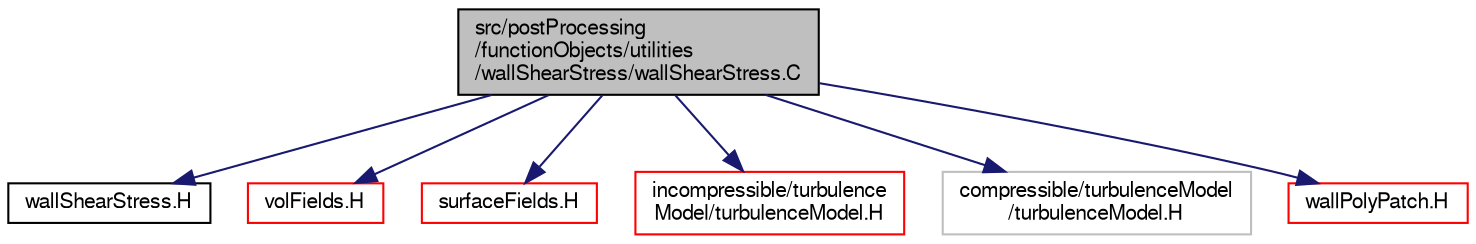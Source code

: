 digraph "src/postProcessing/functionObjects/utilities/wallShearStress/wallShearStress.C"
{
  bgcolor="transparent";
  edge [fontname="FreeSans",fontsize="10",labelfontname="FreeSans",labelfontsize="10"];
  node [fontname="FreeSans",fontsize="10",shape=record];
  Node0 [label="src/postProcessing\l/functionObjects/utilities\l/wallShearStress/wallShearStress.C",height=0.2,width=0.4,color="black", fillcolor="grey75", style="filled", fontcolor="black"];
  Node0 -> Node1 [color="midnightblue",fontsize="10",style="solid",fontname="FreeSans"];
  Node1 [label="wallShearStress.H",height=0.2,width=0.4,color="black",URL="$a13904.html"];
  Node0 -> Node2 [color="midnightblue",fontsize="10",style="solid",fontname="FreeSans"];
  Node2 [label="volFields.H",height=0.2,width=0.4,color="red",URL="$a02750.html"];
  Node0 -> Node301 [color="midnightblue",fontsize="10",style="solid",fontname="FreeSans"];
  Node301 [label="surfaceFields.H",height=0.2,width=0.4,color="red",URL="$a02735.html",tooltip="Foam::surfaceFields. "];
  Node0 -> Node308 [color="midnightblue",fontsize="10",style="solid",fontname="FreeSans"];
  Node308 [label="incompressible/turbulence\lModel/turbulenceModel.H",height=0.2,width=0.4,color="red",URL="$a40271.html"];
  Node0 -> Node312 [color="midnightblue",fontsize="10",style="solid",fontname="FreeSans"];
  Node312 [label="compressible/turbulenceModel\l/turbulenceModel.H",height=0.2,width=0.4,color="grey75"];
  Node0 -> Node313 [color="midnightblue",fontsize="10",style="solid",fontname="FreeSans"];
  Node313 [label="wallPolyPatch.H",height=0.2,width=0.4,color="red",URL="$a11747.html"];
}
